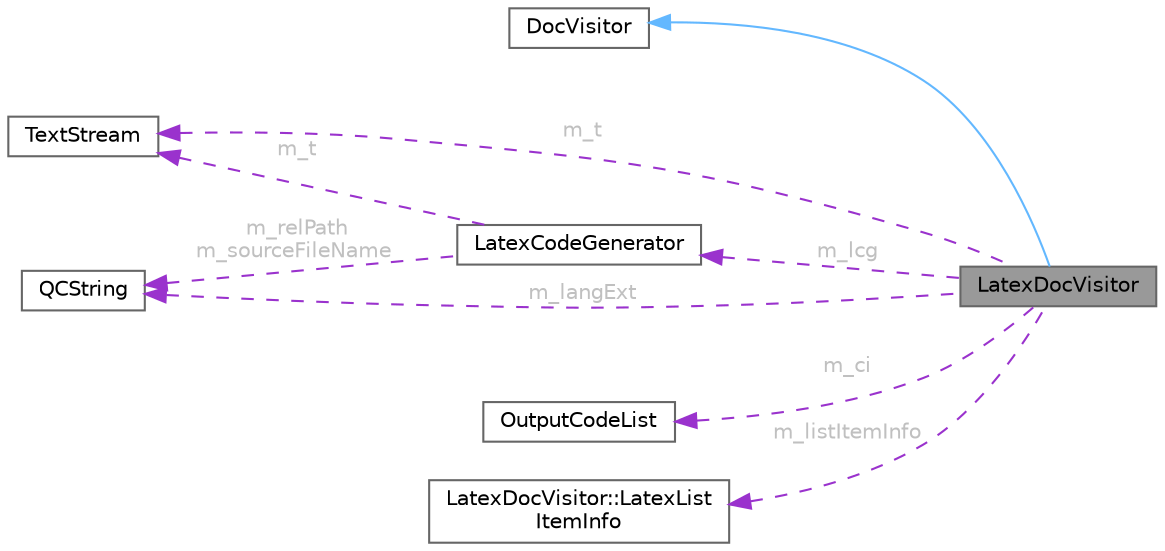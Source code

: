 digraph "LatexDocVisitor"
{
 // INTERACTIVE_SVG=YES
 // LATEX_PDF_SIZE
  bgcolor="transparent";
  edge [fontname=Helvetica,fontsize=10,labelfontname=Helvetica,labelfontsize=10];
  node [fontname=Helvetica,fontsize=10,shape=box,height=0.2,width=0.4];
  rankdir="LR";
  Node1 [id="Node000001",label="LatexDocVisitor",height=0.2,width=0.4,color="gray40", fillcolor="grey60", style="filled", fontcolor="black",tooltip="Concrete visitor implementation for LaTeX output."];
  Node2 -> Node1 [id="edge1_Node000001_Node000002",dir="back",color="steelblue1",style="solid"];
  Node2 [id="Node000002",label="DocVisitor",height=0.2,width=0.4,color="gray40", fillcolor="white", style="filled",URL="$d0/d78/class_doc_visitor.html",tooltip="Helper base class for functionality shared by all visitors."];
  Node3 -> Node1 [id="edge2_Node000001_Node000003",dir="back",color="darkorchid3",style="dashed",label=" m_t",fontcolor="grey" ];
  Node3 [id="Node000003",label="TextStream",height=0.2,width=0.4,color="gray40", fillcolor="white", style="filled",URL="$d3/d30/class_text_stream.html",tooltip="Text streaming class that buffers data."];
  Node4 -> Node1 [id="edge3_Node000001_Node000004",dir="back",color="darkorchid3",style="dashed",label=" m_ci",fontcolor="grey" ];
  Node4 [id="Node000004",label="OutputCodeList",height=0.2,width=0.4,color="gray40", fillcolor="white", style="filled",URL="$db/d8e/class_output_code_list.html",tooltip="Class representing a list of different code generators."];
  Node5 -> Node1 [id="edge4_Node000001_Node000005",dir="back",color="darkorchid3",style="dashed",label=" m_lcg",fontcolor="grey" ];
  Node5 [id="Node000005",label="LatexCodeGenerator",height=0.2,width=0.4,color="gray40", fillcolor="white", style="filled",URL="$d0/d37/class_latex_code_generator.html",tooltip="Generator for LaTeX code fragments."];
  Node3 -> Node5 [id="edge5_Node000005_Node000003",dir="back",color="darkorchid3",style="dashed",label=" m_t",fontcolor="grey" ];
  Node6 -> Node5 [id="edge6_Node000005_Node000006",dir="back",color="darkorchid3",style="dashed",label=" m_relPath\nm_sourceFileName",fontcolor="grey" ];
  Node6 [id="Node000006",label="QCString",height=0.2,width=0.4,color="gray40", fillcolor="white", style="filled",URL="$d9/d45/class_q_c_string.html",tooltip="This is an alternative implementation of QCString."];
  Node6 -> Node1 [id="edge7_Node000001_Node000006",dir="back",color="darkorchid3",style="dashed",label=" m_langExt",fontcolor="grey" ];
  Node7 -> Node1 [id="edge8_Node000001_Node000007",dir="back",color="darkorchid3",style="dashed",label=" m_listItemInfo",fontcolor="grey" ];
  Node7 [id="Node000007",label="LatexDocVisitor::LatexList\lItemInfo",height=0.2,width=0.4,color="gray40", fillcolor="white", style="filled",URL="$da/dc3/struct_latex_doc_visitor_1_1_latex_list_item_info.html",tooltip=" "];
}
